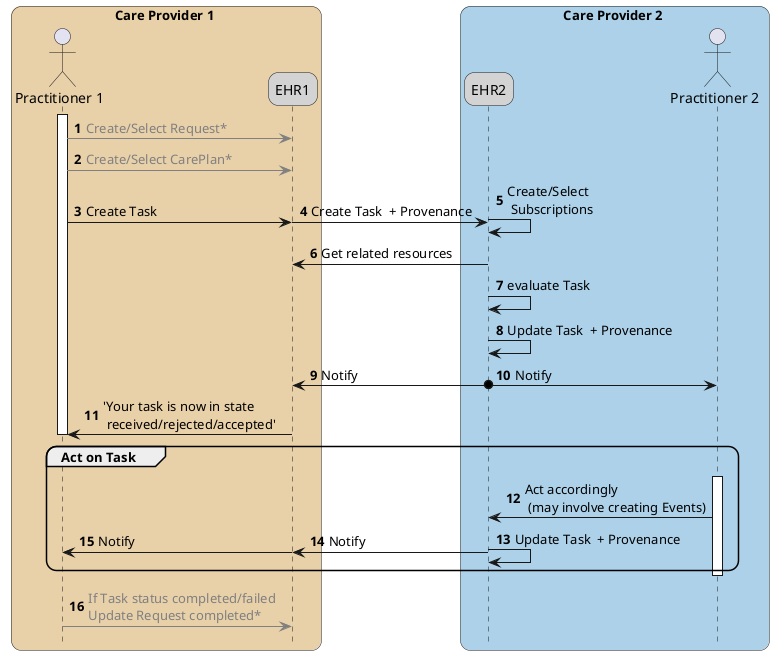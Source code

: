 @startuml workflow-base-g

skinparam roundcorner 20
skinparam defaultFontName Arial 


!pragma teoz true

box Care Provider 1 #e8d0a9
    actor "Practitioner 1" as P1
    participant "EHR1" as C1 #LightGray
end box
box Care Provider 2 #acd1e9
     participant "EHR2" as C2 #LightGray
    actor "Practitioner 2" as P2
end box

hide footbox

activate P1
autonumber
P1 -[#Gray]> C1 : <color #Gray>Create/Select Request*
P1 -[#Gray]> C1 : <color #Gray>Create/Select CarePlan*
' & C1 -> C1 : Find/select CarePlan

P1 -> C1 : Create Task
& C1 -> C2 : Create Task  + Provenance
' \nand CarePlan (if any)
& C2 -> C2  : Create/Select\n Subscriptions
' \nand CareTeam, CarePlan 
' C1 o-> C1 : Notify CareTeam update,\n CarePlan update

C2 -> C1  : Get related resources


' autonumber 10 "<font color=Gray>0"
'  E2 -[#Gray]> E2 : <color #Gray>evaluate Task\n <color #Gray>(required data,\n <color #Gray>capacity, etc)
' &E2 -[#Gray]> C2 : <color #Gray>Need more information
' & C2 -[#Gray]> C1  : <color #Gray>Create (sub-)Task2: do\n <color #Gray> Questionnaire 'required data'
' & C1 -[#Gray]> C1 : <color #Gray>Notify Task2 created
' & C1 -[#Gray]> P1 : <color #Gray>Present Questionnaire\n<color #Gray>(prefill data from EHR)

' P1 -[#Gray]> C1 : <color #Gray>Complete\n <color #Gray>QuestionnaireResponse
' & C1 -[#Gray]> C1 : <color #Gray>Update Task2: Add\n <color #Gray>QuestionnaireResponse
' & C1 -[#Gray]> C2 : <color #Gray>Notify Task2 update
' & C2 -[#Gray]> E2 : <color #Gray>Notify Task2 update

C2 -> C2 : evaluate Task

' C2 o-> P2 : Update Task
C2 -> C2 : Update Task  + Provenance
C2 -> C1  : Notify
&C2 o-> P2 : Notify
' C1 -> C1  : Update CareTeam, CarePlan

' \n CareTeam updated\n CarePlan updated
' & C1 o-> C2 :Notify CareTeam updated\n CarePlan updated
C1 -> P1 : 'Your task is now in state \n received/rejected/accepted'

deactivate P1
group Act on Task
    activate P2
    P2 -> C2 : Act accordingly\n (may involve creating Events) 
    C2 -> C2 : Update Task  + Provenance
    &C2 -> C1 : Notify
    &C1 -> P1 : Notify
    deactivate P2
end 
P1 -[#Gray]> C1 : <color #Gray>If Task status completed/failed\n<color #Gray>Update Request completed*


@enduml
